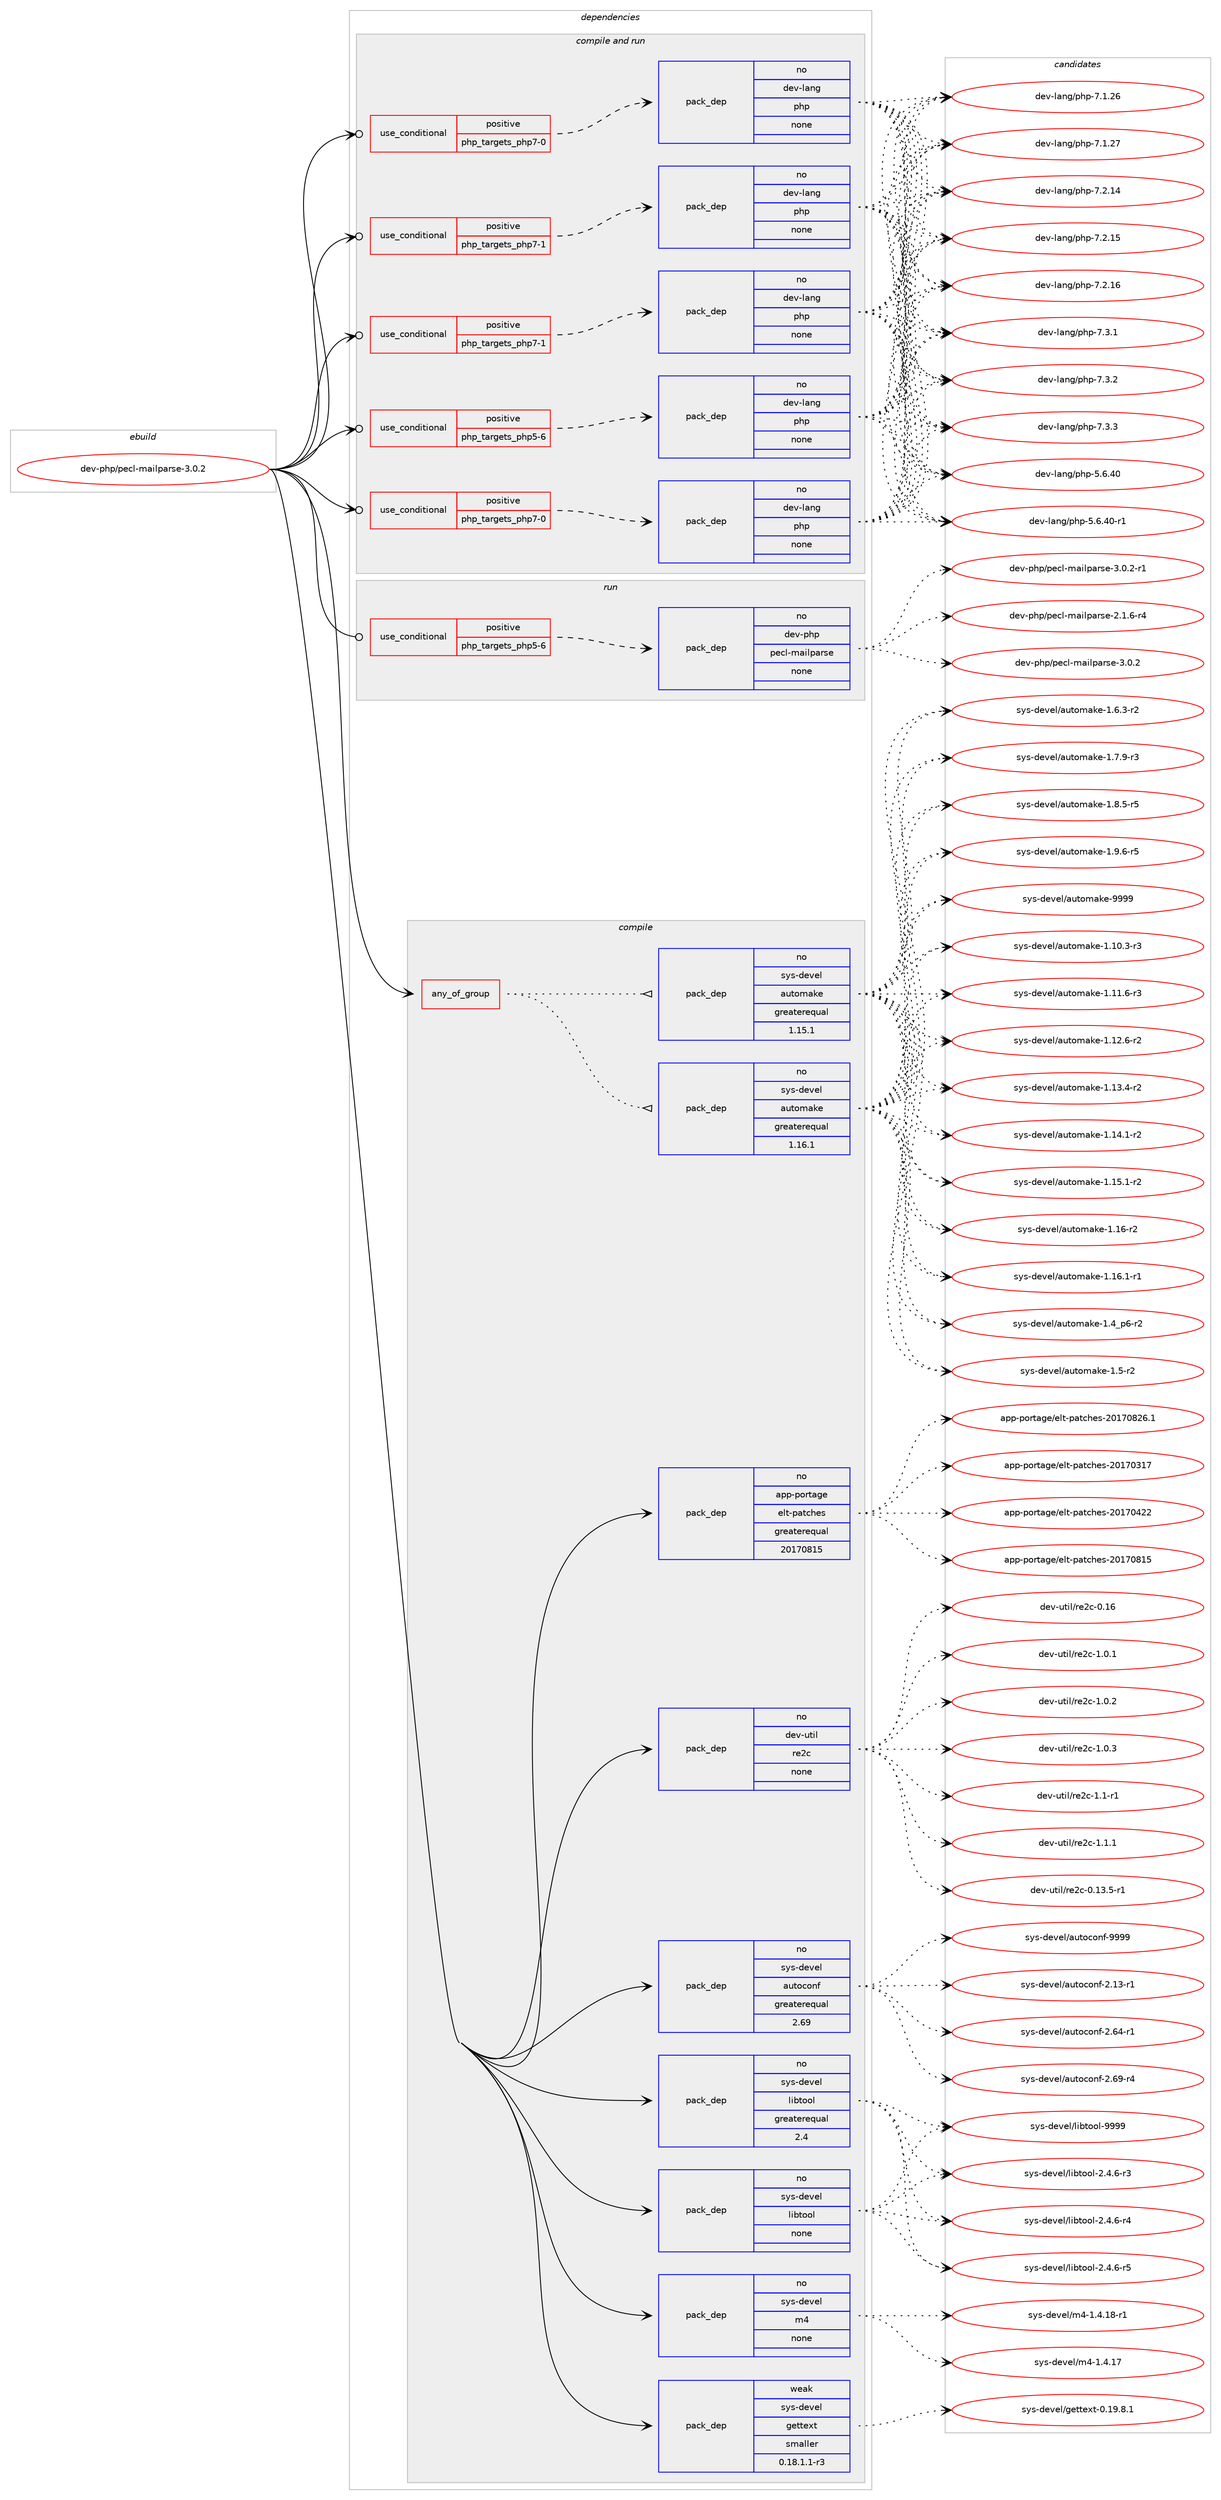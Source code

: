 digraph prolog {

# *************
# Graph options
# *************

newrank=true;
concentrate=true;
compound=true;
graph [rankdir=LR,fontname=Helvetica,fontsize=10,ranksep=1.5];#, ranksep=2.5, nodesep=0.2];
edge  [arrowhead=vee];
node  [fontname=Helvetica,fontsize=10];

# **********
# The ebuild
# **********

subgraph cluster_leftcol {
color=gray;
rank=same;
label=<<i>ebuild</i>>;
id [label="dev-php/pecl-mailparse-3.0.2", color=red, width=4, href="../dev-php/pecl-mailparse-3.0.2.svg"];
}

# ****************
# The dependencies
# ****************

subgraph cluster_midcol {
color=gray;
label=<<i>dependencies</i>>;
subgraph cluster_compile {
fillcolor="#eeeeee";
style=filled;
label=<<i>compile</i>>;
subgraph any22566 {
dependency1394125 [label=<<TABLE BORDER="0" CELLBORDER="1" CELLSPACING="0" CELLPADDING="4"><TR><TD CELLPADDING="10">any_of_group</TD></TR></TABLE>>, shape=none, color=red];subgraph pack1001397 {
dependency1394126 [label=<<TABLE BORDER="0" CELLBORDER="1" CELLSPACING="0" CELLPADDING="4" WIDTH="220"><TR><TD ROWSPAN="6" CELLPADDING="30">pack_dep</TD></TR><TR><TD WIDTH="110">no</TD></TR><TR><TD>sys-devel</TD></TR><TR><TD>automake</TD></TR><TR><TD>greaterequal</TD></TR><TR><TD>1.16.1</TD></TR></TABLE>>, shape=none, color=blue];
}
dependency1394125:e -> dependency1394126:w [weight=20,style="dotted",arrowhead="oinv"];
subgraph pack1001398 {
dependency1394127 [label=<<TABLE BORDER="0" CELLBORDER="1" CELLSPACING="0" CELLPADDING="4" WIDTH="220"><TR><TD ROWSPAN="6" CELLPADDING="30">pack_dep</TD></TR><TR><TD WIDTH="110">no</TD></TR><TR><TD>sys-devel</TD></TR><TR><TD>automake</TD></TR><TR><TD>greaterequal</TD></TR><TR><TD>1.15.1</TD></TR></TABLE>>, shape=none, color=blue];
}
dependency1394125:e -> dependency1394127:w [weight=20,style="dotted",arrowhead="oinv"];
}
id:e -> dependency1394125:w [weight=20,style="solid",arrowhead="vee"];
subgraph pack1001399 {
dependency1394128 [label=<<TABLE BORDER="0" CELLBORDER="1" CELLSPACING="0" CELLPADDING="4" WIDTH="220"><TR><TD ROWSPAN="6" CELLPADDING="30">pack_dep</TD></TR><TR><TD WIDTH="110">no</TD></TR><TR><TD>app-portage</TD></TR><TR><TD>elt-patches</TD></TR><TR><TD>greaterequal</TD></TR><TR><TD>20170815</TD></TR></TABLE>>, shape=none, color=blue];
}
id:e -> dependency1394128:w [weight=20,style="solid",arrowhead="vee"];
subgraph pack1001400 {
dependency1394129 [label=<<TABLE BORDER="0" CELLBORDER="1" CELLSPACING="0" CELLPADDING="4" WIDTH="220"><TR><TD ROWSPAN="6" CELLPADDING="30">pack_dep</TD></TR><TR><TD WIDTH="110">no</TD></TR><TR><TD>dev-util</TD></TR><TR><TD>re2c</TD></TR><TR><TD>none</TD></TR><TR><TD></TD></TR></TABLE>>, shape=none, color=blue];
}
id:e -> dependency1394129:w [weight=20,style="solid",arrowhead="vee"];
subgraph pack1001401 {
dependency1394130 [label=<<TABLE BORDER="0" CELLBORDER="1" CELLSPACING="0" CELLPADDING="4" WIDTH="220"><TR><TD ROWSPAN="6" CELLPADDING="30">pack_dep</TD></TR><TR><TD WIDTH="110">no</TD></TR><TR><TD>sys-devel</TD></TR><TR><TD>autoconf</TD></TR><TR><TD>greaterequal</TD></TR><TR><TD>2.69</TD></TR></TABLE>>, shape=none, color=blue];
}
id:e -> dependency1394130:w [weight=20,style="solid",arrowhead="vee"];
subgraph pack1001402 {
dependency1394131 [label=<<TABLE BORDER="0" CELLBORDER="1" CELLSPACING="0" CELLPADDING="4" WIDTH="220"><TR><TD ROWSPAN="6" CELLPADDING="30">pack_dep</TD></TR><TR><TD WIDTH="110">no</TD></TR><TR><TD>sys-devel</TD></TR><TR><TD>libtool</TD></TR><TR><TD>greaterequal</TD></TR><TR><TD>2.4</TD></TR></TABLE>>, shape=none, color=blue];
}
id:e -> dependency1394131:w [weight=20,style="solid",arrowhead="vee"];
subgraph pack1001403 {
dependency1394132 [label=<<TABLE BORDER="0" CELLBORDER="1" CELLSPACING="0" CELLPADDING="4" WIDTH="220"><TR><TD ROWSPAN="6" CELLPADDING="30">pack_dep</TD></TR><TR><TD WIDTH="110">no</TD></TR><TR><TD>sys-devel</TD></TR><TR><TD>libtool</TD></TR><TR><TD>none</TD></TR><TR><TD></TD></TR></TABLE>>, shape=none, color=blue];
}
id:e -> dependency1394132:w [weight=20,style="solid",arrowhead="vee"];
subgraph pack1001404 {
dependency1394133 [label=<<TABLE BORDER="0" CELLBORDER="1" CELLSPACING="0" CELLPADDING="4" WIDTH="220"><TR><TD ROWSPAN="6" CELLPADDING="30">pack_dep</TD></TR><TR><TD WIDTH="110">no</TD></TR><TR><TD>sys-devel</TD></TR><TR><TD>m4</TD></TR><TR><TD>none</TD></TR><TR><TD></TD></TR></TABLE>>, shape=none, color=blue];
}
id:e -> dependency1394133:w [weight=20,style="solid",arrowhead="vee"];
subgraph pack1001405 {
dependency1394134 [label=<<TABLE BORDER="0" CELLBORDER="1" CELLSPACING="0" CELLPADDING="4" WIDTH="220"><TR><TD ROWSPAN="6" CELLPADDING="30">pack_dep</TD></TR><TR><TD WIDTH="110">weak</TD></TR><TR><TD>sys-devel</TD></TR><TR><TD>gettext</TD></TR><TR><TD>smaller</TD></TR><TR><TD>0.18.1.1-r3</TD></TR></TABLE>>, shape=none, color=blue];
}
id:e -> dependency1394134:w [weight=20,style="solid",arrowhead="vee"];
}
subgraph cluster_compileandrun {
fillcolor="#eeeeee";
style=filled;
label=<<i>compile and run</i>>;
subgraph cond369597 {
dependency1394135 [label=<<TABLE BORDER="0" CELLBORDER="1" CELLSPACING="0" CELLPADDING="4"><TR><TD ROWSPAN="3" CELLPADDING="10">use_conditional</TD></TR><TR><TD>positive</TD></TR><TR><TD>php_targets_php5-6</TD></TR></TABLE>>, shape=none, color=red];
subgraph pack1001406 {
dependency1394136 [label=<<TABLE BORDER="0" CELLBORDER="1" CELLSPACING="0" CELLPADDING="4" WIDTH="220"><TR><TD ROWSPAN="6" CELLPADDING="30">pack_dep</TD></TR><TR><TD WIDTH="110">no</TD></TR><TR><TD>dev-lang</TD></TR><TR><TD>php</TD></TR><TR><TD>none</TD></TR><TR><TD></TD></TR></TABLE>>, shape=none, color=blue];
}
dependency1394135:e -> dependency1394136:w [weight=20,style="dashed",arrowhead="vee"];
}
id:e -> dependency1394135:w [weight=20,style="solid",arrowhead="odotvee"];
subgraph cond369598 {
dependency1394137 [label=<<TABLE BORDER="0" CELLBORDER="1" CELLSPACING="0" CELLPADDING="4"><TR><TD ROWSPAN="3" CELLPADDING="10">use_conditional</TD></TR><TR><TD>positive</TD></TR><TR><TD>php_targets_php7-0</TD></TR></TABLE>>, shape=none, color=red];
subgraph pack1001407 {
dependency1394138 [label=<<TABLE BORDER="0" CELLBORDER="1" CELLSPACING="0" CELLPADDING="4" WIDTH="220"><TR><TD ROWSPAN="6" CELLPADDING="30">pack_dep</TD></TR><TR><TD WIDTH="110">no</TD></TR><TR><TD>dev-lang</TD></TR><TR><TD>php</TD></TR><TR><TD>none</TD></TR><TR><TD></TD></TR></TABLE>>, shape=none, color=blue];
}
dependency1394137:e -> dependency1394138:w [weight=20,style="dashed",arrowhead="vee"];
}
id:e -> dependency1394137:w [weight=20,style="solid",arrowhead="odotvee"];
subgraph cond369599 {
dependency1394139 [label=<<TABLE BORDER="0" CELLBORDER="1" CELLSPACING="0" CELLPADDING="4"><TR><TD ROWSPAN="3" CELLPADDING="10">use_conditional</TD></TR><TR><TD>positive</TD></TR><TR><TD>php_targets_php7-0</TD></TR></TABLE>>, shape=none, color=red];
subgraph pack1001408 {
dependency1394140 [label=<<TABLE BORDER="0" CELLBORDER="1" CELLSPACING="0" CELLPADDING="4" WIDTH="220"><TR><TD ROWSPAN="6" CELLPADDING="30">pack_dep</TD></TR><TR><TD WIDTH="110">no</TD></TR><TR><TD>dev-lang</TD></TR><TR><TD>php</TD></TR><TR><TD>none</TD></TR><TR><TD></TD></TR></TABLE>>, shape=none, color=blue];
}
dependency1394139:e -> dependency1394140:w [weight=20,style="dashed",arrowhead="vee"];
}
id:e -> dependency1394139:w [weight=20,style="solid",arrowhead="odotvee"];
subgraph cond369600 {
dependency1394141 [label=<<TABLE BORDER="0" CELLBORDER="1" CELLSPACING="0" CELLPADDING="4"><TR><TD ROWSPAN="3" CELLPADDING="10">use_conditional</TD></TR><TR><TD>positive</TD></TR><TR><TD>php_targets_php7-1</TD></TR></TABLE>>, shape=none, color=red];
subgraph pack1001409 {
dependency1394142 [label=<<TABLE BORDER="0" CELLBORDER="1" CELLSPACING="0" CELLPADDING="4" WIDTH="220"><TR><TD ROWSPAN="6" CELLPADDING="30">pack_dep</TD></TR><TR><TD WIDTH="110">no</TD></TR><TR><TD>dev-lang</TD></TR><TR><TD>php</TD></TR><TR><TD>none</TD></TR><TR><TD></TD></TR></TABLE>>, shape=none, color=blue];
}
dependency1394141:e -> dependency1394142:w [weight=20,style="dashed",arrowhead="vee"];
}
id:e -> dependency1394141:w [weight=20,style="solid",arrowhead="odotvee"];
subgraph cond369601 {
dependency1394143 [label=<<TABLE BORDER="0" CELLBORDER="1" CELLSPACING="0" CELLPADDING="4"><TR><TD ROWSPAN="3" CELLPADDING="10">use_conditional</TD></TR><TR><TD>positive</TD></TR><TR><TD>php_targets_php7-1</TD></TR></TABLE>>, shape=none, color=red];
subgraph pack1001410 {
dependency1394144 [label=<<TABLE BORDER="0" CELLBORDER="1" CELLSPACING="0" CELLPADDING="4" WIDTH="220"><TR><TD ROWSPAN="6" CELLPADDING="30">pack_dep</TD></TR><TR><TD WIDTH="110">no</TD></TR><TR><TD>dev-lang</TD></TR><TR><TD>php</TD></TR><TR><TD>none</TD></TR><TR><TD></TD></TR></TABLE>>, shape=none, color=blue];
}
dependency1394143:e -> dependency1394144:w [weight=20,style="dashed",arrowhead="vee"];
}
id:e -> dependency1394143:w [weight=20,style="solid",arrowhead="odotvee"];
}
subgraph cluster_run {
fillcolor="#eeeeee";
style=filled;
label=<<i>run</i>>;
subgraph cond369602 {
dependency1394145 [label=<<TABLE BORDER="0" CELLBORDER="1" CELLSPACING="0" CELLPADDING="4"><TR><TD ROWSPAN="3" CELLPADDING="10">use_conditional</TD></TR><TR><TD>positive</TD></TR><TR><TD>php_targets_php5-6</TD></TR></TABLE>>, shape=none, color=red];
subgraph pack1001411 {
dependency1394146 [label=<<TABLE BORDER="0" CELLBORDER="1" CELLSPACING="0" CELLPADDING="4" WIDTH="220"><TR><TD ROWSPAN="6" CELLPADDING="30">pack_dep</TD></TR><TR><TD WIDTH="110">no</TD></TR><TR><TD>dev-php</TD></TR><TR><TD>pecl-mailparse</TD></TR><TR><TD>none</TD></TR><TR><TD></TD></TR></TABLE>>, shape=none, color=blue];
}
dependency1394145:e -> dependency1394146:w [weight=20,style="dashed",arrowhead="vee"];
}
id:e -> dependency1394145:w [weight=20,style="solid",arrowhead="odot"];
}
}

# **************
# The candidates
# **************

subgraph cluster_choices {
rank=same;
color=gray;
label=<<i>candidates</i>>;

subgraph choice1001397 {
color=black;
nodesep=1;
choice11512111545100101118101108479711711611110997107101454946494846514511451 [label="sys-devel/automake-1.10.3-r3", color=red, width=4,href="../sys-devel/automake-1.10.3-r3.svg"];
choice11512111545100101118101108479711711611110997107101454946494946544511451 [label="sys-devel/automake-1.11.6-r3", color=red, width=4,href="../sys-devel/automake-1.11.6-r3.svg"];
choice11512111545100101118101108479711711611110997107101454946495046544511450 [label="sys-devel/automake-1.12.6-r2", color=red, width=4,href="../sys-devel/automake-1.12.6-r2.svg"];
choice11512111545100101118101108479711711611110997107101454946495146524511450 [label="sys-devel/automake-1.13.4-r2", color=red, width=4,href="../sys-devel/automake-1.13.4-r2.svg"];
choice11512111545100101118101108479711711611110997107101454946495246494511450 [label="sys-devel/automake-1.14.1-r2", color=red, width=4,href="../sys-devel/automake-1.14.1-r2.svg"];
choice11512111545100101118101108479711711611110997107101454946495346494511450 [label="sys-devel/automake-1.15.1-r2", color=red, width=4,href="../sys-devel/automake-1.15.1-r2.svg"];
choice1151211154510010111810110847971171161111099710710145494649544511450 [label="sys-devel/automake-1.16-r2", color=red, width=4,href="../sys-devel/automake-1.16-r2.svg"];
choice11512111545100101118101108479711711611110997107101454946495446494511449 [label="sys-devel/automake-1.16.1-r1", color=red, width=4,href="../sys-devel/automake-1.16.1-r1.svg"];
choice115121115451001011181011084797117116111109971071014549465295112544511450 [label="sys-devel/automake-1.4_p6-r2", color=red, width=4,href="../sys-devel/automake-1.4_p6-r2.svg"];
choice11512111545100101118101108479711711611110997107101454946534511450 [label="sys-devel/automake-1.5-r2", color=red, width=4,href="../sys-devel/automake-1.5-r2.svg"];
choice115121115451001011181011084797117116111109971071014549465446514511450 [label="sys-devel/automake-1.6.3-r2", color=red, width=4,href="../sys-devel/automake-1.6.3-r2.svg"];
choice115121115451001011181011084797117116111109971071014549465546574511451 [label="sys-devel/automake-1.7.9-r3", color=red, width=4,href="../sys-devel/automake-1.7.9-r3.svg"];
choice115121115451001011181011084797117116111109971071014549465646534511453 [label="sys-devel/automake-1.8.5-r5", color=red, width=4,href="../sys-devel/automake-1.8.5-r5.svg"];
choice115121115451001011181011084797117116111109971071014549465746544511453 [label="sys-devel/automake-1.9.6-r5", color=red, width=4,href="../sys-devel/automake-1.9.6-r5.svg"];
choice115121115451001011181011084797117116111109971071014557575757 [label="sys-devel/automake-9999", color=red, width=4,href="../sys-devel/automake-9999.svg"];
dependency1394126:e -> choice11512111545100101118101108479711711611110997107101454946494846514511451:w [style=dotted,weight="100"];
dependency1394126:e -> choice11512111545100101118101108479711711611110997107101454946494946544511451:w [style=dotted,weight="100"];
dependency1394126:e -> choice11512111545100101118101108479711711611110997107101454946495046544511450:w [style=dotted,weight="100"];
dependency1394126:e -> choice11512111545100101118101108479711711611110997107101454946495146524511450:w [style=dotted,weight="100"];
dependency1394126:e -> choice11512111545100101118101108479711711611110997107101454946495246494511450:w [style=dotted,weight="100"];
dependency1394126:e -> choice11512111545100101118101108479711711611110997107101454946495346494511450:w [style=dotted,weight="100"];
dependency1394126:e -> choice1151211154510010111810110847971171161111099710710145494649544511450:w [style=dotted,weight="100"];
dependency1394126:e -> choice11512111545100101118101108479711711611110997107101454946495446494511449:w [style=dotted,weight="100"];
dependency1394126:e -> choice115121115451001011181011084797117116111109971071014549465295112544511450:w [style=dotted,weight="100"];
dependency1394126:e -> choice11512111545100101118101108479711711611110997107101454946534511450:w [style=dotted,weight="100"];
dependency1394126:e -> choice115121115451001011181011084797117116111109971071014549465446514511450:w [style=dotted,weight="100"];
dependency1394126:e -> choice115121115451001011181011084797117116111109971071014549465546574511451:w [style=dotted,weight="100"];
dependency1394126:e -> choice115121115451001011181011084797117116111109971071014549465646534511453:w [style=dotted,weight="100"];
dependency1394126:e -> choice115121115451001011181011084797117116111109971071014549465746544511453:w [style=dotted,weight="100"];
dependency1394126:e -> choice115121115451001011181011084797117116111109971071014557575757:w [style=dotted,weight="100"];
}
subgraph choice1001398 {
color=black;
nodesep=1;
choice11512111545100101118101108479711711611110997107101454946494846514511451 [label="sys-devel/automake-1.10.3-r3", color=red, width=4,href="../sys-devel/automake-1.10.3-r3.svg"];
choice11512111545100101118101108479711711611110997107101454946494946544511451 [label="sys-devel/automake-1.11.6-r3", color=red, width=4,href="../sys-devel/automake-1.11.6-r3.svg"];
choice11512111545100101118101108479711711611110997107101454946495046544511450 [label="sys-devel/automake-1.12.6-r2", color=red, width=4,href="../sys-devel/automake-1.12.6-r2.svg"];
choice11512111545100101118101108479711711611110997107101454946495146524511450 [label="sys-devel/automake-1.13.4-r2", color=red, width=4,href="../sys-devel/automake-1.13.4-r2.svg"];
choice11512111545100101118101108479711711611110997107101454946495246494511450 [label="sys-devel/automake-1.14.1-r2", color=red, width=4,href="../sys-devel/automake-1.14.1-r2.svg"];
choice11512111545100101118101108479711711611110997107101454946495346494511450 [label="sys-devel/automake-1.15.1-r2", color=red, width=4,href="../sys-devel/automake-1.15.1-r2.svg"];
choice1151211154510010111810110847971171161111099710710145494649544511450 [label="sys-devel/automake-1.16-r2", color=red, width=4,href="../sys-devel/automake-1.16-r2.svg"];
choice11512111545100101118101108479711711611110997107101454946495446494511449 [label="sys-devel/automake-1.16.1-r1", color=red, width=4,href="../sys-devel/automake-1.16.1-r1.svg"];
choice115121115451001011181011084797117116111109971071014549465295112544511450 [label="sys-devel/automake-1.4_p6-r2", color=red, width=4,href="../sys-devel/automake-1.4_p6-r2.svg"];
choice11512111545100101118101108479711711611110997107101454946534511450 [label="sys-devel/automake-1.5-r2", color=red, width=4,href="../sys-devel/automake-1.5-r2.svg"];
choice115121115451001011181011084797117116111109971071014549465446514511450 [label="sys-devel/automake-1.6.3-r2", color=red, width=4,href="../sys-devel/automake-1.6.3-r2.svg"];
choice115121115451001011181011084797117116111109971071014549465546574511451 [label="sys-devel/automake-1.7.9-r3", color=red, width=4,href="../sys-devel/automake-1.7.9-r3.svg"];
choice115121115451001011181011084797117116111109971071014549465646534511453 [label="sys-devel/automake-1.8.5-r5", color=red, width=4,href="../sys-devel/automake-1.8.5-r5.svg"];
choice115121115451001011181011084797117116111109971071014549465746544511453 [label="sys-devel/automake-1.9.6-r5", color=red, width=4,href="../sys-devel/automake-1.9.6-r5.svg"];
choice115121115451001011181011084797117116111109971071014557575757 [label="sys-devel/automake-9999", color=red, width=4,href="../sys-devel/automake-9999.svg"];
dependency1394127:e -> choice11512111545100101118101108479711711611110997107101454946494846514511451:w [style=dotted,weight="100"];
dependency1394127:e -> choice11512111545100101118101108479711711611110997107101454946494946544511451:w [style=dotted,weight="100"];
dependency1394127:e -> choice11512111545100101118101108479711711611110997107101454946495046544511450:w [style=dotted,weight="100"];
dependency1394127:e -> choice11512111545100101118101108479711711611110997107101454946495146524511450:w [style=dotted,weight="100"];
dependency1394127:e -> choice11512111545100101118101108479711711611110997107101454946495246494511450:w [style=dotted,weight="100"];
dependency1394127:e -> choice11512111545100101118101108479711711611110997107101454946495346494511450:w [style=dotted,weight="100"];
dependency1394127:e -> choice1151211154510010111810110847971171161111099710710145494649544511450:w [style=dotted,weight="100"];
dependency1394127:e -> choice11512111545100101118101108479711711611110997107101454946495446494511449:w [style=dotted,weight="100"];
dependency1394127:e -> choice115121115451001011181011084797117116111109971071014549465295112544511450:w [style=dotted,weight="100"];
dependency1394127:e -> choice11512111545100101118101108479711711611110997107101454946534511450:w [style=dotted,weight="100"];
dependency1394127:e -> choice115121115451001011181011084797117116111109971071014549465446514511450:w [style=dotted,weight="100"];
dependency1394127:e -> choice115121115451001011181011084797117116111109971071014549465546574511451:w [style=dotted,weight="100"];
dependency1394127:e -> choice115121115451001011181011084797117116111109971071014549465646534511453:w [style=dotted,weight="100"];
dependency1394127:e -> choice115121115451001011181011084797117116111109971071014549465746544511453:w [style=dotted,weight="100"];
dependency1394127:e -> choice115121115451001011181011084797117116111109971071014557575757:w [style=dotted,weight="100"];
}
subgraph choice1001399 {
color=black;
nodesep=1;
choice97112112451121111141169710310147101108116451129711699104101115455048495548514955 [label="app-portage/elt-patches-20170317", color=red, width=4,href="../app-portage/elt-patches-20170317.svg"];
choice97112112451121111141169710310147101108116451129711699104101115455048495548525050 [label="app-portage/elt-patches-20170422", color=red, width=4,href="../app-portage/elt-patches-20170422.svg"];
choice97112112451121111141169710310147101108116451129711699104101115455048495548564953 [label="app-portage/elt-patches-20170815", color=red, width=4,href="../app-portage/elt-patches-20170815.svg"];
choice971121124511211111411697103101471011081164511297116991041011154550484955485650544649 [label="app-portage/elt-patches-20170826.1", color=red, width=4,href="../app-portage/elt-patches-20170826.1.svg"];
dependency1394128:e -> choice97112112451121111141169710310147101108116451129711699104101115455048495548514955:w [style=dotted,weight="100"];
dependency1394128:e -> choice97112112451121111141169710310147101108116451129711699104101115455048495548525050:w [style=dotted,weight="100"];
dependency1394128:e -> choice97112112451121111141169710310147101108116451129711699104101115455048495548564953:w [style=dotted,weight="100"];
dependency1394128:e -> choice971121124511211111411697103101471011081164511297116991041011154550484955485650544649:w [style=dotted,weight="100"];
}
subgraph choice1001400 {
color=black;
nodesep=1;
choice10010111845117116105108471141015099454846495146534511449 [label="dev-util/re2c-0.13.5-r1", color=red, width=4,href="../dev-util/re2c-0.13.5-r1.svg"];
choice100101118451171161051084711410150994548464954 [label="dev-util/re2c-0.16", color=red, width=4,href="../dev-util/re2c-0.16.svg"];
choice10010111845117116105108471141015099454946484649 [label="dev-util/re2c-1.0.1", color=red, width=4,href="../dev-util/re2c-1.0.1.svg"];
choice10010111845117116105108471141015099454946484650 [label="dev-util/re2c-1.0.2", color=red, width=4,href="../dev-util/re2c-1.0.2.svg"];
choice10010111845117116105108471141015099454946484651 [label="dev-util/re2c-1.0.3", color=red, width=4,href="../dev-util/re2c-1.0.3.svg"];
choice10010111845117116105108471141015099454946494511449 [label="dev-util/re2c-1.1-r1", color=red, width=4,href="../dev-util/re2c-1.1-r1.svg"];
choice10010111845117116105108471141015099454946494649 [label="dev-util/re2c-1.1.1", color=red, width=4,href="../dev-util/re2c-1.1.1.svg"];
dependency1394129:e -> choice10010111845117116105108471141015099454846495146534511449:w [style=dotted,weight="100"];
dependency1394129:e -> choice100101118451171161051084711410150994548464954:w [style=dotted,weight="100"];
dependency1394129:e -> choice10010111845117116105108471141015099454946484649:w [style=dotted,weight="100"];
dependency1394129:e -> choice10010111845117116105108471141015099454946484650:w [style=dotted,weight="100"];
dependency1394129:e -> choice10010111845117116105108471141015099454946484651:w [style=dotted,weight="100"];
dependency1394129:e -> choice10010111845117116105108471141015099454946494511449:w [style=dotted,weight="100"];
dependency1394129:e -> choice10010111845117116105108471141015099454946494649:w [style=dotted,weight="100"];
}
subgraph choice1001401 {
color=black;
nodesep=1;
choice1151211154510010111810110847971171161119911111010245504649514511449 [label="sys-devel/autoconf-2.13-r1", color=red, width=4,href="../sys-devel/autoconf-2.13-r1.svg"];
choice1151211154510010111810110847971171161119911111010245504654524511449 [label="sys-devel/autoconf-2.64-r1", color=red, width=4,href="../sys-devel/autoconf-2.64-r1.svg"];
choice1151211154510010111810110847971171161119911111010245504654574511452 [label="sys-devel/autoconf-2.69-r4", color=red, width=4,href="../sys-devel/autoconf-2.69-r4.svg"];
choice115121115451001011181011084797117116111991111101024557575757 [label="sys-devel/autoconf-9999", color=red, width=4,href="../sys-devel/autoconf-9999.svg"];
dependency1394130:e -> choice1151211154510010111810110847971171161119911111010245504649514511449:w [style=dotted,weight="100"];
dependency1394130:e -> choice1151211154510010111810110847971171161119911111010245504654524511449:w [style=dotted,weight="100"];
dependency1394130:e -> choice1151211154510010111810110847971171161119911111010245504654574511452:w [style=dotted,weight="100"];
dependency1394130:e -> choice115121115451001011181011084797117116111991111101024557575757:w [style=dotted,weight="100"];
}
subgraph choice1001402 {
color=black;
nodesep=1;
choice1151211154510010111810110847108105981161111111084550465246544511451 [label="sys-devel/libtool-2.4.6-r3", color=red, width=4,href="../sys-devel/libtool-2.4.6-r3.svg"];
choice1151211154510010111810110847108105981161111111084550465246544511452 [label="sys-devel/libtool-2.4.6-r4", color=red, width=4,href="../sys-devel/libtool-2.4.6-r4.svg"];
choice1151211154510010111810110847108105981161111111084550465246544511453 [label="sys-devel/libtool-2.4.6-r5", color=red, width=4,href="../sys-devel/libtool-2.4.6-r5.svg"];
choice1151211154510010111810110847108105981161111111084557575757 [label="sys-devel/libtool-9999", color=red, width=4,href="../sys-devel/libtool-9999.svg"];
dependency1394131:e -> choice1151211154510010111810110847108105981161111111084550465246544511451:w [style=dotted,weight="100"];
dependency1394131:e -> choice1151211154510010111810110847108105981161111111084550465246544511452:w [style=dotted,weight="100"];
dependency1394131:e -> choice1151211154510010111810110847108105981161111111084550465246544511453:w [style=dotted,weight="100"];
dependency1394131:e -> choice1151211154510010111810110847108105981161111111084557575757:w [style=dotted,weight="100"];
}
subgraph choice1001403 {
color=black;
nodesep=1;
choice1151211154510010111810110847108105981161111111084550465246544511451 [label="sys-devel/libtool-2.4.6-r3", color=red, width=4,href="../sys-devel/libtool-2.4.6-r3.svg"];
choice1151211154510010111810110847108105981161111111084550465246544511452 [label="sys-devel/libtool-2.4.6-r4", color=red, width=4,href="../sys-devel/libtool-2.4.6-r4.svg"];
choice1151211154510010111810110847108105981161111111084550465246544511453 [label="sys-devel/libtool-2.4.6-r5", color=red, width=4,href="../sys-devel/libtool-2.4.6-r5.svg"];
choice1151211154510010111810110847108105981161111111084557575757 [label="sys-devel/libtool-9999", color=red, width=4,href="../sys-devel/libtool-9999.svg"];
dependency1394132:e -> choice1151211154510010111810110847108105981161111111084550465246544511451:w [style=dotted,weight="100"];
dependency1394132:e -> choice1151211154510010111810110847108105981161111111084550465246544511452:w [style=dotted,weight="100"];
dependency1394132:e -> choice1151211154510010111810110847108105981161111111084550465246544511453:w [style=dotted,weight="100"];
dependency1394132:e -> choice1151211154510010111810110847108105981161111111084557575757:w [style=dotted,weight="100"];
}
subgraph choice1001404 {
color=black;
nodesep=1;
choice11512111545100101118101108471095245494652464955 [label="sys-devel/m4-1.4.17", color=red, width=4,href="../sys-devel/m4-1.4.17.svg"];
choice115121115451001011181011084710952454946524649564511449 [label="sys-devel/m4-1.4.18-r1", color=red, width=4,href="../sys-devel/m4-1.4.18-r1.svg"];
dependency1394133:e -> choice11512111545100101118101108471095245494652464955:w [style=dotted,weight="100"];
dependency1394133:e -> choice115121115451001011181011084710952454946524649564511449:w [style=dotted,weight="100"];
}
subgraph choice1001405 {
color=black;
nodesep=1;
choice1151211154510010111810110847103101116116101120116454846495746564649 [label="sys-devel/gettext-0.19.8.1", color=red, width=4,href="../sys-devel/gettext-0.19.8.1.svg"];
dependency1394134:e -> choice1151211154510010111810110847103101116116101120116454846495746564649:w [style=dotted,weight="100"];
}
subgraph choice1001406 {
color=black;
nodesep=1;
choice10010111845108971101034711210411245534654465248 [label="dev-lang/php-5.6.40", color=red, width=4,href="../dev-lang/php-5.6.40.svg"];
choice100101118451089711010347112104112455346544652484511449 [label="dev-lang/php-5.6.40-r1", color=red, width=4,href="../dev-lang/php-5.6.40-r1.svg"];
choice10010111845108971101034711210411245554649465054 [label="dev-lang/php-7.1.26", color=red, width=4,href="../dev-lang/php-7.1.26.svg"];
choice10010111845108971101034711210411245554649465055 [label="dev-lang/php-7.1.27", color=red, width=4,href="../dev-lang/php-7.1.27.svg"];
choice10010111845108971101034711210411245554650464952 [label="dev-lang/php-7.2.14", color=red, width=4,href="../dev-lang/php-7.2.14.svg"];
choice10010111845108971101034711210411245554650464953 [label="dev-lang/php-7.2.15", color=red, width=4,href="../dev-lang/php-7.2.15.svg"];
choice10010111845108971101034711210411245554650464954 [label="dev-lang/php-7.2.16", color=red, width=4,href="../dev-lang/php-7.2.16.svg"];
choice100101118451089711010347112104112455546514649 [label="dev-lang/php-7.3.1", color=red, width=4,href="../dev-lang/php-7.3.1.svg"];
choice100101118451089711010347112104112455546514650 [label="dev-lang/php-7.3.2", color=red, width=4,href="../dev-lang/php-7.3.2.svg"];
choice100101118451089711010347112104112455546514651 [label="dev-lang/php-7.3.3", color=red, width=4,href="../dev-lang/php-7.3.3.svg"];
dependency1394136:e -> choice10010111845108971101034711210411245534654465248:w [style=dotted,weight="100"];
dependency1394136:e -> choice100101118451089711010347112104112455346544652484511449:w [style=dotted,weight="100"];
dependency1394136:e -> choice10010111845108971101034711210411245554649465054:w [style=dotted,weight="100"];
dependency1394136:e -> choice10010111845108971101034711210411245554649465055:w [style=dotted,weight="100"];
dependency1394136:e -> choice10010111845108971101034711210411245554650464952:w [style=dotted,weight="100"];
dependency1394136:e -> choice10010111845108971101034711210411245554650464953:w [style=dotted,weight="100"];
dependency1394136:e -> choice10010111845108971101034711210411245554650464954:w [style=dotted,weight="100"];
dependency1394136:e -> choice100101118451089711010347112104112455546514649:w [style=dotted,weight="100"];
dependency1394136:e -> choice100101118451089711010347112104112455546514650:w [style=dotted,weight="100"];
dependency1394136:e -> choice100101118451089711010347112104112455546514651:w [style=dotted,weight="100"];
}
subgraph choice1001407 {
color=black;
nodesep=1;
choice10010111845108971101034711210411245534654465248 [label="dev-lang/php-5.6.40", color=red, width=4,href="../dev-lang/php-5.6.40.svg"];
choice100101118451089711010347112104112455346544652484511449 [label="dev-lang/php-5.6.40-r1", color=red, width=4,href="../dev-lang/php-5.6.40-r1.svg"];
choice10010111845108971101034711210411245554649465054 [label="dev-lang/php-7.1.26", color=red, width=4,href="../dev-lang/php-7.1.26.svg"];
choice10010111845108971101034711210411245554649465055 [label="dev-lang/php-7.1.27", color=red, width=4,href="../dev-lang/php-7.1.27.svg"];
choice10010111845108971101034711210411245554650464952 [label="dev-lang/php-7.2.14", color=red, width=4,href="../dev-lang/php-7.2.14.svg"];
choice10010111845108971101034711210411245554650464953 [label="dev-lang/php-7.2.15", color=red, width=4,href="../dev-lang/php-7.2.15.svg"];
choice10010111845108971101034711210411245554650464954 [label="dev-lang/php-7.2.16", color=red, width=4,href="../dev-lang/php-7.2.16.svg"];
choice100101118451089711010347112104112455546514649 [label="dev-lang/php-7.3.1", color=red, width=4,href="../dev-lang/php-7.3.1.svg"];
choice100101118451089711010347112104112455546514650 [label="dev-lang/php-7.3.2", color=red, width=4,href="../dev-lang/php-7.3.2.svg"];
choice100101118451089711010347112104112455546514651 [label="dev-lang/php-7.3.3", color=red, width=4,href="../dev-lang/php-7.3.3.svg"];
dependency1394138:e -> choice10010111845108971101034711210411245534654465248:w [style=dotted,weight="100"];
dependency1394138:e -> choice100101118451089711010347112104112455346544652484511449:w [style=dotted,weight="100"];
dependency1394138:e -> choice10010111845108971101034711210411245554649465054:w [style=dotted,weight="100"];
dependency1394138:e -> choice10010111845108971101034711210411245554649465055:w [style=dotted,weight="100"];
dependency1394138:e -> choice10010111845108971101034711210411245554650464952:w [style=dotted,weight="100"];
dependency1394138:e -> choice10010111845108971101034711210411245554650464953:w [style=dotted,weight="100"];
dependency1394138:e -> choice10010111845108971101034711210411245554650464954:w [style=dotted,weight="100"];
dependency1394138:e -> choice100101118451089711010347112104112455546514649:w [style=dotted,weight="100"];
dependency1394138:e -> choice100101118451089711010347112104112455546514650:w [style=dotted,weight="100"];
dependency1394138:e -> choice100101118451089711010347112104112455546514651:w [style=dotted,weight="100"];
}
subgraph choice1001408 {
color=black;
nodesep=1;
choice10010111845108971101034711210411245534654465248 [label="dev-lang/php-5.6.40", color=red, width=4,href="../dev-lang/php-5.6.40.svg"];
choice100101118451089711010347112104112455346544652484511449 [label="dev-lang/php-5.6.40-r1", color=red, width=4,href="../dev-lang/php-5.6.40-r1.svg"];
choice10010111845108971101034711210411245554649465054 [label="dev-lang/php-7.1.26", color=red, width=4,href="../dev-lang/php-7.1.26.svg"];
choice10010111845108971101034711210411245554649465055 [label="dev-lang/php-7.1.27", color=red, width=4,href="../dev-lang/php-7.1.27.svg"];
choice10010111845108971101034711210411245554650464952 [label="dev-lang/php-7.2.14", color=red, width=4,href="../dev-lang/php-7.2.14.svg"];
choice10010111845108971101034711210411245554650464953 [label="dev-lang/php-7.2.15", color=red, width=4,href="../dev-lang/php-7.2.15.svg"];
choice10010111845108971101034711210411245554650464954 [label="dev-lang/php-7.2.16", color=red, width=4,href="../dev-lang/php-7.2.16.svg"];
choice100101118451089711010347112104112455546514649 [label="dev-lang/php-7.3.1", color=red, width=4,href="../dev-lang/php-7.3.1.svg"];
choice100101118451089711010347112104112455546514650 [label="dev-lang/php-7.3.2", color=red, width=4,href="../dev-lang/php-7.3.2.svg"];
choice100101118451089711010347112104112455546514651 [label="dev-lang/php-7.3.3", color=red, width=4,href="../dev-lang/php-7.3.3.svg"];
dependency1394140:e -> choice10010111845108971101034711210411245534654465248:w [style=dotted,weight="100"];
dependency1394140:e -> choice100101118451089711010347112104112455346544652484511449:w [style=dotted,weight="100"];
dependency1394140:e -> choice10010111845108971101034711210411245554649465054:w [style=dotted,weight="100"];
dependency1394140:e -> choice10010111845108971101034711210411245554649465055:w [style=dotted,weight="100"];
dependency1394140:e -> choice10010111845108971101034711210411245554650464952:w [style=dotted,weight="100"];
dependency1394140:e -> choice10010111845108971101034711210411245554650464953:w [style=dotted,weight="100"];
dependency1394140:e -> choice10010111845108971101034711210411245554650464954:w [style=dotted,weight="100"];
dependency1394140:e -> choice100101118451089711010347112104112455546514649:w [style=dotted,weight="100"];
dependency1394140:e -> choice100101118451089711010347112104112455546514650:w [style=dotted,weight="100"];
dependency1394140:e -> choice100101118451089711010347112104112455546514651:w [style=dotted,weight="100"];
}
subgraph choice1001409 {
color=black;
nodesep=1;
choice10010111845108971101034711210411245534654465248 [label="dev-lang/php-5.6.40", color=red, width=4,href="../dev-lang/php-5.6.40.svg"];
choice100101118451089711010347112104112455346544652484511449 [label="dev-lang/php-5.6.40-r1", color=red, width=4,href="../dev-lang/php-5.6.40-r1.svg"];
choice10010111845108971101034711210411245554649465054 [label="dev-lang/php-7.1.26", color=red, width=4,href="../dev-lang/php-7.1.26.svg"];
choice10010111845108971101034711210411245554649465055 [label="dev-lang/php-7.1.27", color=red, width=4,href="../dev-lang/php-7.1.27.svg"];
choice10010111845108971101034711210411245554650464952 [label="dev-lang/php-7.2.14", color=red, width=4,href="../dev-lang/php-7.2.14.svg"];
choice10010111845108971101034711210411245554650464953 [label="dev-lang/php-7.2.15", color=red, width=4,href="../dev-lang/php-7.2.15.svg"];
choice10010111845108971101034711210411245554650464954 [label="dev-lang/php-7.2.16", color=red, width=4,href="../dev-lang/php-7.2.16.svg"];
choice100101118451089711010347112104112455546514649 [label="dev-lang/php-7.3.1", color=red, width=4,href="../dev-lang/php-7.3.1.svg"];
choice100101118451089711010347112104112455546514650 [label="dev-lang/php-7.3.2", color=red, width=4,href="../dev-lang/php-7.3.2.svg"];
choice100101118451089711010347112104112455546514651 [label="dev-lang/php-7.3.3", color=red, width=4,href="../dev-lang/php-7.3.3.svg"];
dependency1394142:e -> choice10010111845108971101034711210411245534654465248:w [style=dotted,weight="100"];
dependency1394142:e -> choice100101118451089711010347112104112455346544652484511449:w [style=dotted,weight="100"];
dependency1394142:e -> choice10010111845108971101034711210411245554649465054:w [style=dotted,weight="100"];
dependency1394142:e -> choice10010111845108971101034711210411245554649465055:w [style=dotted,weight="100"];
dependency1394142:e -> choice10010111845108971101034711210411245554650464952:w [style=dotted,weight="100"];
dependency1394142:e -> choice10010111845108971101034711210411245554650464953:w [style=dotted,weight="100"];
dependency1394142:e -> choice10010111845108971101034711210411245554650464954:w [style=dotted,weight="100"];
dependency1394142:e -> choice100101118451089711010347112104112455546514649:w [style=dotted,weight="100"];
dependency1394142:e -> choice100101118451089711010347112104112455546514650:w [style=dotted,weight="100"];
dependency1394142:e -> choice100101118451089711010347112104112455546514651:w [style=dotted,weight="100"];
}
subgraph choice1001410 {
color=black;
nodesep=1;
choice10010111845108971101034711210411245534654465248 [label="dev-lang/php-5.6.40", color=red, width=4,href="../dev-lang/php-5.6.40.svg"];
choice100101118451089711010347112104112455346544652484511449 [label="dev-lang/php-5.6.40-r1", color=red, width=4,href="../dev-lang/php-5.6.40-r1.svg"];
choice10010111845108971101034711210411245554649465054 [label="dev-lang/php-7.1.26", color=red, width=4,href="../dev-lang/php-7.1.26.svg"];
choice10010111845108971101034711210411245554649465055 [label="dev-lang/php-7.1.27", color=red, width=4,href="../dev-lang/php-7.1.27.svg"];
choice10010111845108971101034711210411245554650464952 [label="dev-lang/php-7.2.14", color=red, width=4,href="../dev-lang/php-7.2.14.svg"];
choice10010111845108971101034711210411245554650464953 [label="dev-lang/php-7.2.15", color=red, width=4,href="../dev-lang/php-7.2.15.svg"];
choice10010111845108971101034711210411245554650464954 [label="dev-lang/php-7.2.16", color=red, width=4,href="../dev-lang/php-7.2.16.svg"];
choice100101118451089711010347112104112455546514649 [label="dev-lang/php-7.3.1", color=red, width=4,href="../dev-lang/php-7.3.1.svg"];
choice100101118451089711010347112104112455546514650 [label="dev-lang/php-7.3.2", color=red, width=4,href="../dev-lang/php-7.3.2.svg"];
choice100101118451089711010347112104112455546514651 [label="dev-lang/php-7.3.3", color=red, width=4,href="../dev-lang/php-7.3.3.svg"];
dependency1394144:e -> choice10010111845108971101034711210411245534654465248:w [style=dotted,weight="100"];
dependency1394144:e -> choice100101118451089711010347112104112455346544652484511449:w [style=dotted,weight="100"];
dependency1394144:e -> choice10010111845108971101034711210411245554649465054:w [style=dotted,weight="100"];
dependency1394144:e -> choice10010111845108971101034711210411245554649465055:w [style=dotted,weight="100"];
dependency1394144:e -> choice10010111845108971101034711210411245554650464952:w [style=dotted,weight="100"];
dependency1394144:e -> choice10010111845108971101034711210411245554650464953:w [style=dotted,weight="100"];
dependency1394144:e -> choice10010111845108971101034711210411245554650464954:w [style=dotted,weight="100"];
dependency1394144:e -> choice100101118451089711010347112104112455546514649:w [style=dotted,weight="100"];
dependency1394144:e -> choice100101118451089711010347112104112455546514650:w [style=dotted,weight="100"];
dependency1394144:e -> choice100101118451089711010347112104112455546514651:w [style=dotted,weight="100"];
}
subgraph choice1001411 {
color=black;
nodesep=1;
choice1001011184511210411247112101991084510997105108112971141151014550464946544511452 [label="dev-php/pecl-mailparse-2.1.6-r4", color=red, width=4,href="../dev-php/pecl-mailparse-2.1.6-r4.svg"];
choice100101118451121041124711210199108451099710510811297114115101455146484650 [label="dev-php/pecl-mailparse-3.0.2", color=red, width=4,href="../dev-php/pecl-mailparse-3.0.2.svg"];
choice1001011184511210411247112101991084510997105108112971141151014551464846504511449 [label="dev-php/pecl-mailparse-3.0.2-r1", color=red, width=4,href="../dev-php/pecl-mailparse-3.0.2-r1.svg"];
dependency1394146:e -> choice1001011184511210411247112101991084510997105108112971141151014550464946544511452:w [style=dotted,weight="100"];
dependency1394146:e -> choice100101118451121041124711210199108451099710510811297114115101455146484650:w [style=dotted,weight="100"];
dependency1394146:e -> choice1001011184511210411247112101991084510997105108112971141151014551464846504511449:w [style=dotted,weight="100"];
}
}

}
